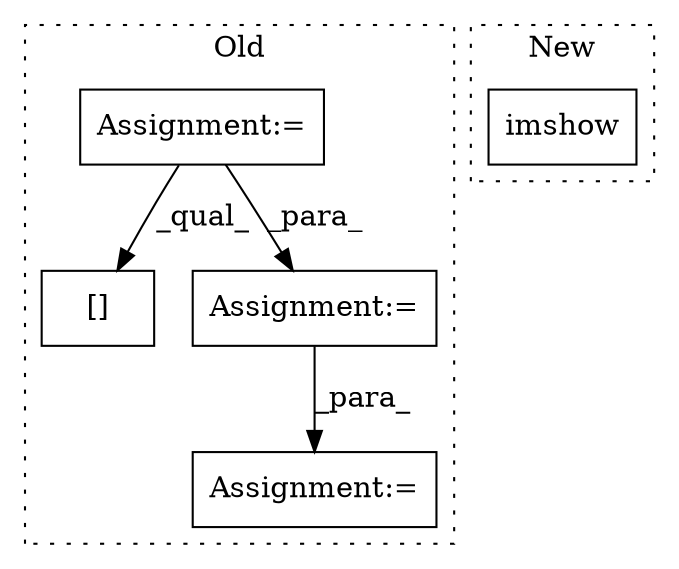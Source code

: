 digraph G {
subgraph cluster0 {
1 [label="[]" a="2" s="2312,2378" l="7,2" shape="box"];
3 [label="Assignment:=" a="7" s="2286" l="1" shape="box"];
4 [label="Assignment:=" a="7" s="2391" l="1" shape="box"];
5 [label="Assignment:=" a="7" s="2417" l="1" shape="box"];
label = "Old";
style="dotted";
}
subgraph cluster1 {
2 [label="imshow" a="32" s="1979,2023" l="7,1" shape="box"];
label = "New";
style="dotted";
}
3 -> 4 [label="_para_"];
3 -> 1 [label="_qual_"];
4 -> 5 [label="_para_"];
}